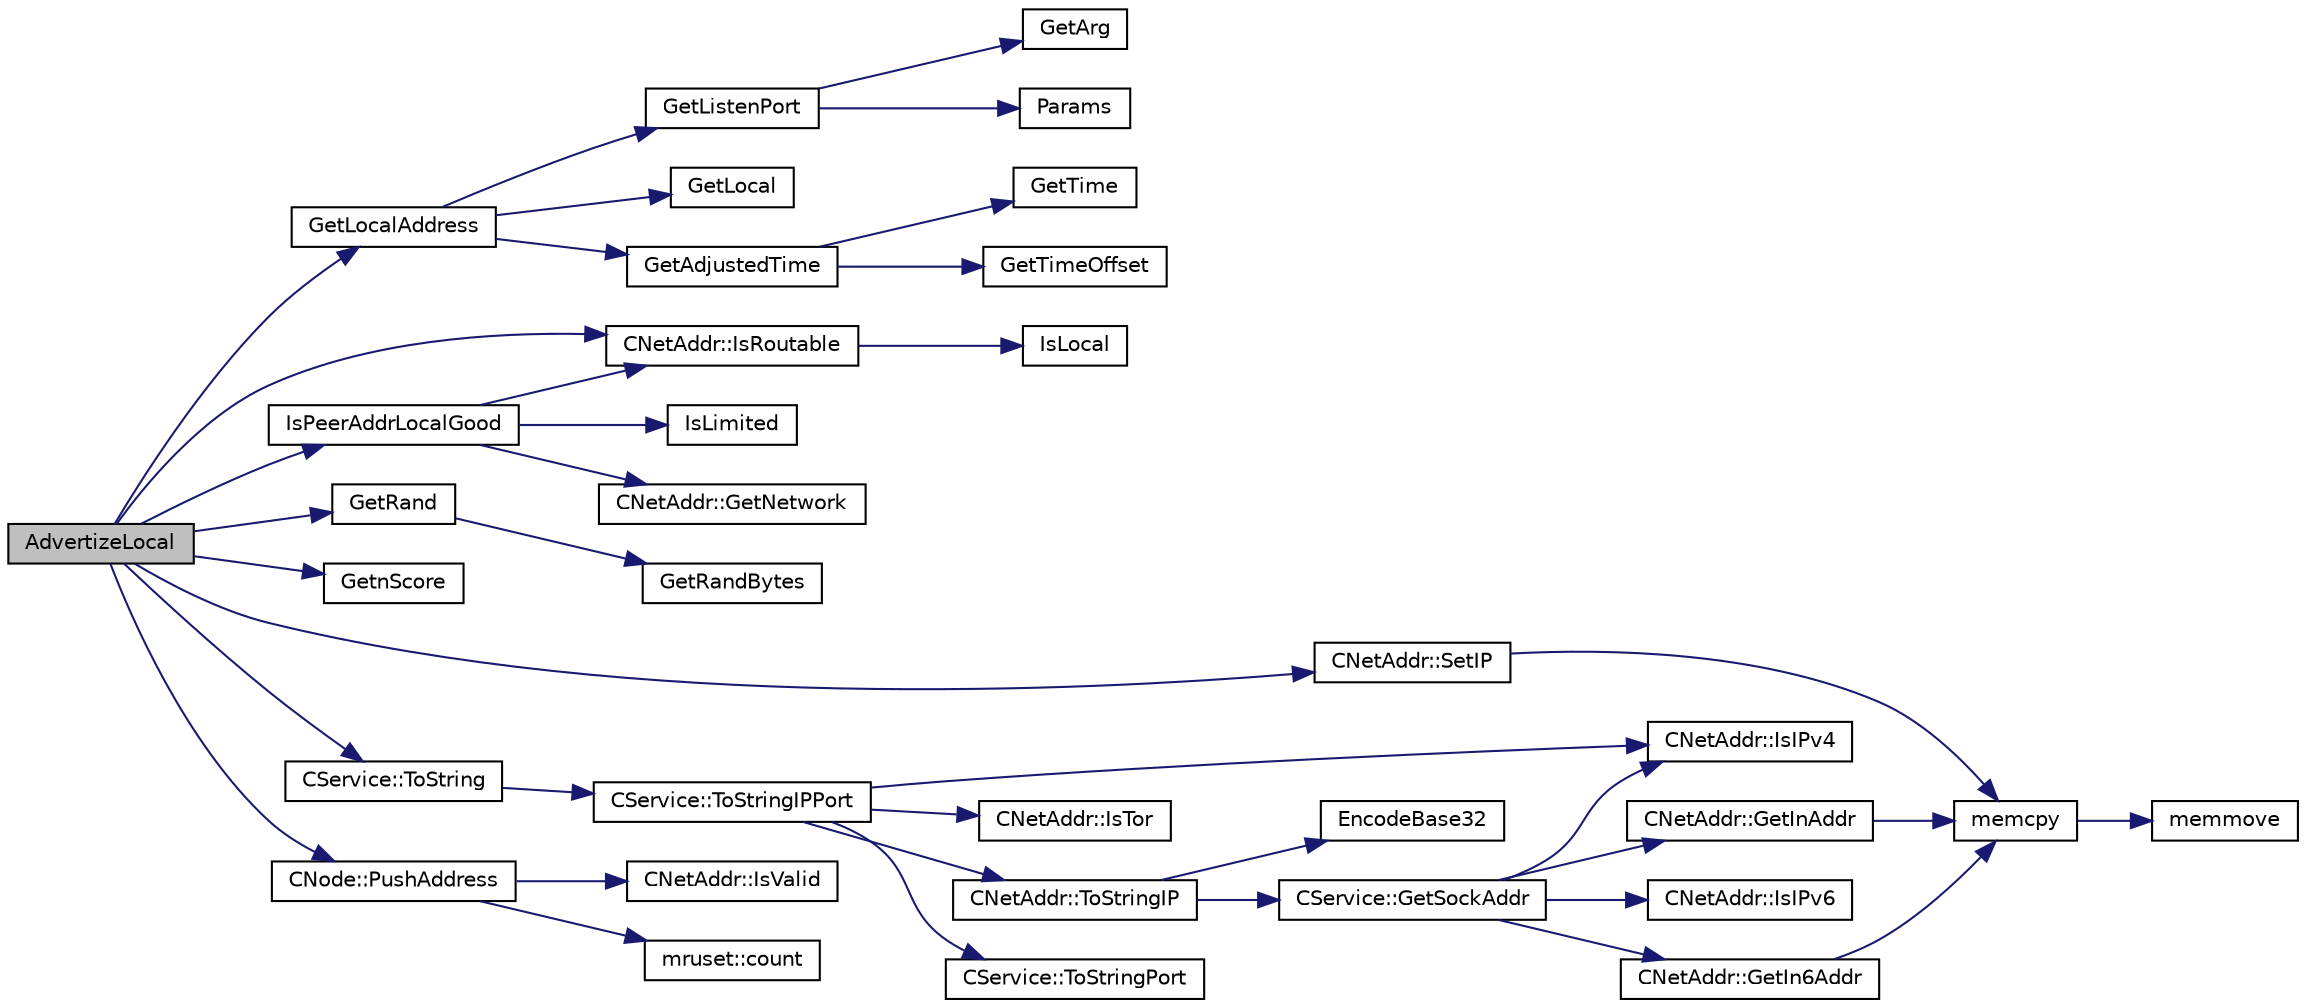 digraph "AdvertizeLocal"
{
  edge [fontname="Helvetica",fontsize="10",labelfontname="Helvetica",labelfontsize="10"];
  node [fontname="Helvetica",fontsize="10",shape=record];
  rankdir="LR";
  Node55 [label="AdvertizeLocal",height=0.2,width=0.4,color="black", fillcolor="grey75", style="filled", fontcolor="black"];
  Node55 -> Node56 [color="midnightblue",fontsize="10",style="solid",fontname="Helvetica"];
  Node56 [label="GetLocalAddress",height=0.2,width=0.4,color="black", fillcolor="white", style="filled",URL="$net_8cpp.html#a66f5f0bc1dad5cfe429157d5637a93dc"];
  Node56 -> Node57 [color="midnightblue",fontsize="10",style="solid",fontname="Helvetica"];
  Node57 [label="GetListenPort",height=0.2,width=0.4,color="black", fillcolor="white", style="filled",URL="$net_8cpp.html#af6d341a24d761a509fca026458cf2f72"];
  Node57 -> Node58 [color="midnightblue",fontsize="10",style="solid",fontname="Helvetica"];
  Node58 [label="GetArg",height=0.2,width=0.4,color="black", fillcolor="white", style="filled",URL="$util_8cpp.html#a24f685720bf40370e5bd2a192ad50cd8",tooltip="Return string argument or default value. "];
  Node57 -> Node59 [color="midnightblue",fontsize="10",style="solid",fontname="Helvetica"];
  Node59 [label="Params",height=0.2,width=0.4,color="black", fillcolor="white", style="filled",URL="$chainparams_8cpp.html#ace5c5b706d71a324a417dd2db394fd4a",tooltip="Return the currently selected parameters. "];
  Node56 -> Node60 [color="midnightblue",fontsize="10",style="solid",fontname="Helvetica"];
  Node60 [label="GetLocal",height=0.2,width=0.4,color="black", fillcolor="white", style="filled",URL="$net_8cpp.html#a51605827c953a7843f9b165eada26857"];
  Node56 -> Node61 [color="midnightblue",fontsize="10",style="solid",fontname="Helvetica"];
  Node61 [label="GetAdjustedTime",height=0.2,width=0.4,color="black", fillcolor="white", style="filled",URL="$timedata_8cpp.html#a09f81b9c7650f898cf3cf305b87547e6"];
  Node61 -> Node62 [color="midnightblue",fontsize="10",style="solid",fontname="Helvetica"];
  Node62 [label="GetTime",height=0.2,width=0.4,color="black", fillcolor="white", style="filled",URL="$utiltime_8cpp.html#a46fac5fba8ba905b5f9acb364f5d8c6f",tooltip="For unit testing. "];
  Node61 -> Node63 [color="midnightblue",fontsize="10",style="solid",fontname="Helvetica"];
  Node63 [label="GetTimeOffset",height=0.2,width=0.4,color="black", fillcolor="white", style="filled",URL="$timedata_8cpp.html#a50ca5344c75631267633f15cfe5e983e",tooltip="\"Never go to sea with two chronometers; take one or three.\" Our three time sources are: ..."];
  Node55 -> Node64 [color="midnightblue",fontsize="10",style="solid",fontname="Helvetica"];
  Node64 [label="IsPeerAddrLocalGood",height=0.2,width=0.4,color="black", fillcolor="white", style="filled",URL="$net_8cpp.html#a058b75c6fcc94a0643184c237ad6de93"];
  Node64 -> Node65 [color="midnightblue",fontsize="10",style="solid",fontname="Helvetica"];
  Node65 [label="CNetAddr::IsRoutable",height=0.2,width=0.4,color="black", fillcolor="white", style="filled",URL="$class_c_net_addr.html#a4e3b2fea2a6151c76684b3812df4a5c3"];
  Node65 -> Node66 [color="midnightblue",fontsize="10",style="solid",fontname="Helvetica"];
  Node66 [label="IsLocal",height=0.2,width=0.4,color="black", fillcolor="white", style="filled",URL="$net_8cpp.html#a16fa1bd4d34c4c29c90903fc3cdf7517",tooltip="check whether a given address is potentially local "];
  Node64 -> Node67 [color="midnightblue",fontsize="10",style="solid",fontname="Helvetica"];
  Node67 [label="IsLimited",height=0.2,width=0.4,color="black", fillcolor="white", style="filled",URL="$net_8cpp.html#a96eb2fba6d80870802ac787b6ada4beb"];
  Node64 -> Node68 [color="midnightblue",fontsize="10",style="solid",fontname="Helvetica"];
  Node68 [label="CNetAddr::GetNetwork",height=0.2,width=0.4,color="black", fillcolor="white", style="filled",URL="$class_c_net_addr.html#ad0162f2629f552a65acf934e1629c1db"];
  Node55 -> Node65 [color="midnightblue",fontsize="10",style="solid",fontname="Helvetica"];
  Node55 -> Node69 [color="midnightblue",fontsize="10",style="solid",fontname="Helvetica"];
  Node69 [label="GetRand",height=0.2,width=0.4,color="black", fillcolor="white", style="filled",URL="$random_8cpp.html#a27d9149d522b1fa87d84e5e9ca902aef"];
  Node69 -> Node70 [color="midnightblue",fontsize="10",style="solid",fontname="Helvetica"];
  Node70 [label="GetRandBytes",height=0.2,width=0.4,color="black", fillcolor="white", style="filled",URL="$random_8cpp.html#ada0c29949c4d1ac0cc027d93c4771423",tooltip="Functions to gather random data via the OpenSSL PRNG. "];
  Node55 -> Node71 [color="midnightblue",fontsize="10",style="solid",fontname="Helvetica"];
  Node71 [label="GetnScore",height=0.2,width=0.4,color="black", fillcolor="white", style="filled",URL="$net_8cpp.html#afa6b10687ddaa84fa7ba65b83ad1f069"];
  Node55 -> Node72 [color="midnightblue",fontsize="10",style="solid",fontname="Helvetica"];
  Node72 [label="CNetAddr::SetIP",height=0.2,width=0.4,color="black", fillcolor="white", style="filled",URL="$class_c_net_addr.html#a1c6087345e5ca07a151451cd6deb974f"];
  Node72 -> Node73 [color="midnightblue",fontsize="10",style="solid",fontname="Helvetica"];
  Node73 [label="memcpy",height=0.2,width=0.4,color="black", fillcolor="white", style="filled",URL="$glibc__compat_8cpp.html#a0f46826ab0466591e136db24394923cf"];
  Node73 -> Node74 [color="midnightblue",fontsize="10",style="solid",fontname="Helvetica"];
  Node74 [label="memmove",height=0.2,width=0.4,color="black", fillcolor="white", style="filled",URL="$glibc__compat_8cpp.html#a9778d49e9029dd75bc53ecbbf9f5e9a1"];
  Node55 -> Node75 [color="midnightblue",fontsize="10",style="solid",fontname="Helvetica"];
  Node75 [label="CService::ToString",height=0.2,width=0.4,color="black", fillcolor="white", style="filled",URL="$class_c_service.html#a225473158bc07c87a6a862160d73cfea"];
  Node75 -> Node76 [color="midnightblue",fontsize="10",style="solid",fontname="Helvetica"];
  Node76 [label="CService::ToStringIPPort",height=0.2,width=0.4,color="black", fillcolor="white", style="filled",URL="$class_c_service.html#a224204c838b12eeb49ca7eabe6f75004"];
  Node76 -> Node77 [color="midnightblue",fontsize="10",style="solid",fontname="Helvetica"];
  Node77 [label="CNetAddr::IsIPv4",height=0.2,width=0.4,color="black", fillcolor="white", style="filled",URL="$class_c_net_addr.html#a7021b79e9a33c342b68db09dbb6c2293"];
  Node76 -> Node78 [color="midnightblue",fontsize="10",style="solid",fontname="Helvetica"];
  Node78 [label="CNetAddr::IsTor",height=0.2,width=0.4,color="black", fillcolor="white", style="filled",URL="$class_c_net_addr.html#a4db37b4997ff3b8c57959f2aa915a9a3"];
  Node76 -> Node79 [color="midnightblue",fontsize="10",style="solid",fontname="Helvetica"];
  Node79 [label="CNetAddr::ToStringIP",height=0.2,width=0.4,color="black", fillcolor="white", style="filled",URL="$class_c_net_addr.html#a0c8d9b5ed3824546ff4dccca3b28b073"];
  Node79 -> Node80 [color="midnightblue",fontsize="10",style="solid",fontname="Helvetica"];
  Node80 [label="EncodeBase32",height=0.2,width=0.4,color="black", fillcolor="white", style="filled",URL="$utilstrencodings_8cpp.html#a71aa75e646de8a10971f887bc71d9a75"];
  Node79 -> Node81 [color="midnightblue",fontsize="10",style="solid",fontname="Helvetica"];
  Node81 [label="CService::GetSockAddr",height=0.2,width=0.4,color="black", fillcolor="white", style="filled",URL="$class_c_service.html#ac4c6d655fab3af40937f0b0c65581745"];
  Node81 -> Node77 [color="midnightblue",fontsize="10",style="solid",fontname="Helvetica"];
  Node81 -> Node82 [color="midnightblue",fontsize="10",style="solid",fontname="Helvetica"];
  Node82 [label="CNetAddr::GetInAddr",height=0.2,width=0.4,color="black", fillcolor="white", style="filled",URL="$class_c_net_addr.html#a4f73432c55d4acb6b9e4c54833eefea6"];
  Node82 -> Node73 [color="midnightblue",fontsize="10",style="solid",fontname="Helvetica"];
  Node81 -> Node83 [color="midnightblue",fontsize="10",style="solid",fontname="Helvetica"];
  Node83 [label="CNetAddr::IsIPv6",height=0.2,width=0.4,color="black", fillcolor="white", style="filled",URL="$class_c_net_addr.html#aad5f7a372c56ccf4d773f728b6b46e18"];
  Node81 -> Node84 [color="midnightblue",fontsize="10",style="solid",fontname="Helvetica"];
  Node84 [label="CNetAddr::GetIn6Addr",height=0.2,width=0.4,color="black", fillcolor="white", style="filled",URL="$class_c_net_addr.html#a3616012f94b27148e5b8e27d943d4884"];
  Node84 -> Node73 [color="midnightblue",fontsize="10",style="solid",fontname="Helvetica"];
  Node76 -> Node85 [color="midnightblue",fontsize="10",style="solid",fontname="Helvetica"];
  Node85 [label="CService::ToStringPort",height=0.2,width=0.4,color="black", fillcolor="white", style="filled",URL="$class_c_service.html#a95d6f24b6a613fca24734ba4e38ef3dc"];
  Node55 -> Node86 [color="midnightblue",fontsize="10",style="solid",fontname="Helvetica"];
  Node86 [label="CNode::PushAddress",height=0.2,width=0.4,color="black", fillcolor="white", style="filled",URL="$class_c_node.html#a06950a5ce265a1d4df1aad7f28e6fde8"];
  Node86 -> Node87 [color="midnightblue",fontsize="10",style="solid",fontname="Helvetica"];
  Node87 [label="CNetAddr::IsValid",height=0.2,width=0.4,color="black", fillcolor="white", style="filled",URL="$class_c_net_addr.html#a6fe20b8da9701ca5dc2af078e2e8ac25"];
  Node86 -> Node88 [color="midnightblue",fontsize="10",style="solid",fontname="Helvetica"];
  Node88 [label="mruset::count",height=0.2,width=0.4,color="black", fillcolor="white", style="filled",URL="$classmruset.html#aff65b732aed809fb84542e1136321a24"];
}
